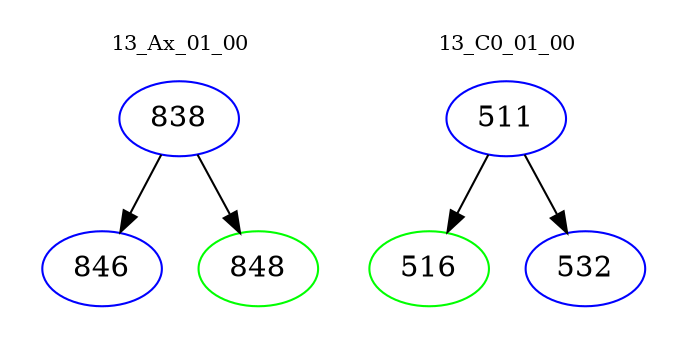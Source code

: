 digraph{
subgraph cluster_0 {
color = white
label = "13_Ax_01_00";
fontsize=10;
T0_838 [label="838", color="blue"]
T0_838 -> T0_846 [color="black"]
T0_846 [label="846", color="blue"]
T0_838 -> T0_848 [color="black"]
T0_848 [label="848", color="green"]
}
subgraph cluster_1 {
color = white
label = "13_C0_01_00";
fontsize=10;
T1_511 [label="511", color="blue"]
T1_511 -> T1_516 [color="black"]
T1_516 [label="516", color="green"]
T1_511 -> T1_532 [color="black"]
T1_532 [label="532", color="blue"]
}
}
